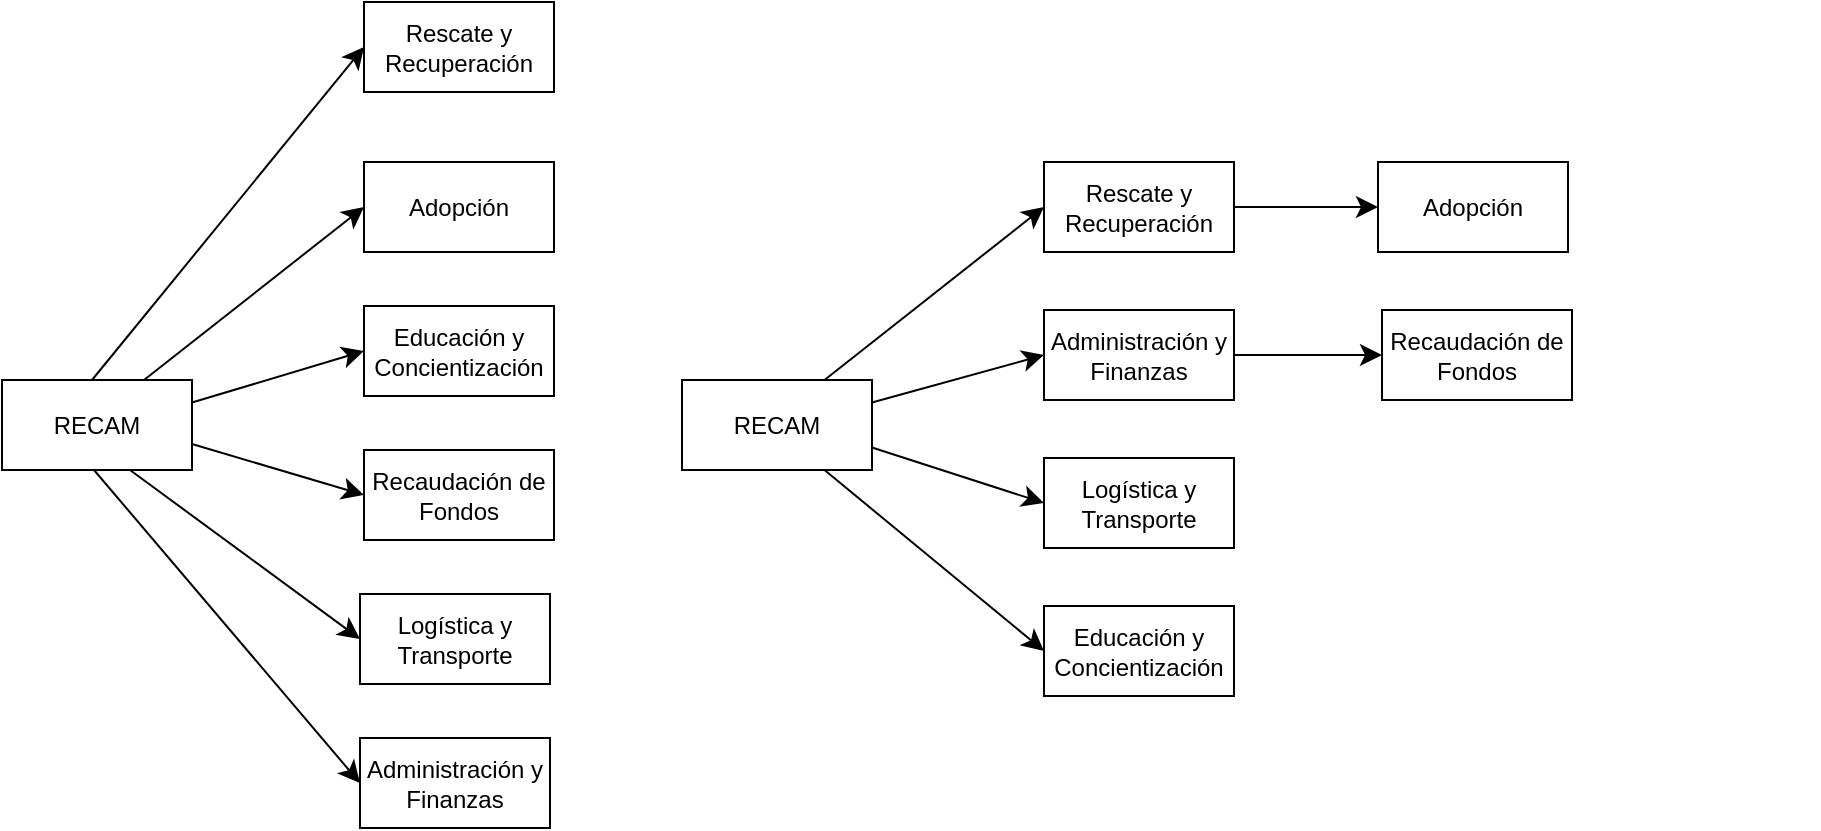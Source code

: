 <mxfile version="24.2.3" type="github">
  <diagram name="Page-1" id="MdG0VW_cVSFG9lbgoRYg">
    <mxGraphModel dx="2043" dy="1619" grid="0" gridSize="10" guides="1" tooltips="1" connect="1" arrows="1" fold="1" page="0" pageScale="1" pageWidth="827" pageHeight="1169" math="0" shadow="0">
      <root>
        <mxCell id="0" />
        <mxCell id="1" parent="0" />
        <mxCell id="gKKFZiNBQcyhOXVT-cgT-15" style="edgeStyle=none;curved=1;rounded=0;orthogonalLoop=1;jettySize=auto;html=1;exitX=1;exitY=1;exitDx=0;exitDy=0;fontSize=12;startSize=8;endSize=8;" parent="1" edge="1">
          <mxGeometry relative="1" as="geometry">
            <mxPoint x="158" y="47" as="sourcePoint" />
            <mxPoint x="158" y="47" as="targetPoint" />
          </mxGeometry>
        </mxCell>
        <mxCell id="gKKFZiNBQcyhOXVT-cgT-17" value="RECAM" style="rounded=0;whiteSpace=wrap;html=1;" parent="1" vertex="1">
          <mxGeometry x="-740" y="-15" width="95" height="45" as="geometry" />
        </mxCell>
        <mxCell id="gKKFZiNBQcyhOXVT-cgT-18" value="&lt;div&gt;Rescate y Recuperación&lt;/div&gt;" style="rounded=0;whiteSpace=wrap;html=1;" parent="1" vertex="1">
          <mxGeometry x="-559" y="-204" width="95" height="45" as="geometry" />
        </mxCell>
        <mxCell id="gKKFZiNBQcyhOXVT-cgT-19" value="&lt;div&gt;Adopción&lt;/div&gt;" style="rounded=0;whiteSpace=wrap;html=1;" parent="1" vertex="1">
          <mxGeometry x="-559" y="-124" width="95" height="45" as="geometry" />
        </mxCell>
        <mxCell id="gKKFZiNBQcyhOXVT-cgT-20" value="Educación y Concientización" style="rounded=0;whiteSpace=wrap;html=1;" parent="1" vertex="1">
          <mxGeometry x="-559" y="-52" width="95" height="45" as="geometry" />
        </mxCell>
        <mxCell id="gKKFZiNBQcyhOXVT-cgT-21" value="Recaudación de Fondos" style="rounded=0;whiteSpace=wrap;html=1;" parent="1" vertex="1">
          <mxGeometry x="-559" y="20" width="95" height="45" as="geometry" />
        </mxCell>
        <mxCell id="gKKFZiNBQcyhOXVT-cgT-22" value="&lt;div&gt;Logística y Transporte&lt;/div&gt;" style="rounded=0;whiteSpace=wrap;html=1;" parent="1" vertex="1">
          <mxGeometry x="-561" y="92" width="95" height="45" as="geometry" />
        </mxCell>
        <mxCell id="gKKFZiNBQcyhOXVT-cgT-23" value="Administración y Finanzas" style="rounded=0;whiteSpace=wrap;html=1;" parent="1" vertex="1">
          <mxGeometry x="-561" y="164" width="95" height="45" as="geometry" />
        </mxCell>
        <mxCell id="gKKFZiNBQcyhOXVT-cgT-24" value="" style="endArrow=classic;html=1;rounded=0;fontSize=12;startSize=8;endSize=8;curved=1;entryX=0;entryY=0.5;entryDx=0;entryDy=0;" parent="1" target="gKKFZiNBQcyhOXVT-cgT-18" edge="1">
          <mxGeometry width="50" height="50" relative="1" as="geometry">
            <mxPoint x="-695" y="-15" as="sourcePoint" />
            <mxPoint x="-645" y="-65" as="targetPoint" />
          </mxGeometry>
        </mxCell>
        <mxCell id="gKKFZiNBQcyhOXVT-cgT-25" value="" style="endArrow=classic;html=1;rounded=0;fontSize=12;startSize=8;endSize=8;curved=1;entryX=0;entryY=0.5;entryDx=0;entryDy=0;" parent="1" target="gKKFZiNBQcyhOXVT-cgT-19" edge="1">
          <mxGeometry width="50" height="50" relative="1" as="geometry">
            <mxPoint x="-669" y="-15" as="sourcePoint" />
            <mxPoint x="-533" y="-181" as="targetPoint" />
          </mxGeometry>
        </mxCell>
        <mxCell id="gKKFZiNBQcyhOXVT-cgT-26" value="" style="endArrow=classic;html=1;rounded=0;fontSize=12;startSize=8;endSize=8;curved=1;entryX=0;entryY=0.5;entryDx=0;entryDy=0;exitX=1;exitY=0.25;exitDx=0;exitDy=0;" parent="1" source="gKKFZiNBQcyhOXVT-cgT-17" target="gKKFZiNBQcyhOXVT-cgT-20" edge="1">
          <mxGeometry width="50" height="50" relative="1" as="geometry">
            <mxPoint x="-645" y="10" as="sourcePoint" />
            <mxPoint x="-535" y="-76" as="targetPoint" />
          </mxGeometry>
        </mxCell>
        <mxCell id="gKKFZiNBQcyhOXVT-cgT-27" value="" style="endArrow=classic;html=1;rounded=0;fontSize=12;startSize=8;endSize=8;curved=1;entryX=0;entryY=0.5;entryDx=0;entryDy=0;exitX=1;exitY=0.711;exitDx=0;exitDy=0;exitPerimeter=0;" parent="1" source="gKKFZiNBQcyhOXVT-cgT-17" target="gKKFZiNBQcyhOXVT-cgT-21" edge="1">
          <mxGeometry width="50" height="50" relative="1" as="geometry">
            <mxPoint x="-645" y="22" as="sourcePoint" />
            <mxPoint x="-559" y="-17" as="targetPoint" />
          </mxGeometry>
        </mxCell>
        <mxCell id="gKKFZiNBQcyhOXVT-cgT-28" value="" style="endArrow=classic;html=1;rounded=0;fontSize=12;startSize=8;endSize=8;curved=1;entryX=0;entryY=0.5;entryDx=0;entryDy=0;" parent="1" target="gKKFZiNBQcyhOXVT-cgT-22" edge="1">
          <mxGeometry width="50" height="50" relative="1" as="geometry">
            <mxPoint x="-676" y="30" as="sourcePoint" />
            <mxPoint x="-590" y="51" as="targetPoint" />
          </mxGeometry>
        </mxCell>
        <mxCell id="gKKFZiNBQcyhOXVT-cgT-30" value="" style="endArrow=classic;html=1;rounded=0;fontSize=12;startSize=8;endSize=8;curved=1;entryX=0;entryY=0.5;entryDx=0;entryDy=0;" parent="1" target="gKKFZiNBQcyhOXVT-cgT-23" edge="1">
          <mxGeometry width="50" height="50" relative="1" as="geometry">
            <mxPoint x="-694" y="30" as="sourcePoint" />
            <mxPoint x="-579" y="115" as="targetPoint" />
          </mxGeometry>
        </mxCell>
        <mxCell id="BRuosm_MHdr58XLll3II-17" style="edgeStyle=none;curved=1;rounded=0;orthogonalLoop=1;jettySize=auto;html=1;exitX=1;exitY=0.75;exitDx=0;exitDy=0;entryX=0;entryY=0.5;entryDx=0;entryDy=0;fontSize=12;startSize=8;endSize=8;" edge="1" parent="1" source="BRuosm_MHdr58XLll3II-1" target="BRuosm_MHdr58XLll3II-6">
          <mxGeometry relative="1" as="geometry" />
        </mxCell>
        <mxCell id="BRuosm_MHdr58XLll3II-18" style="edgeStyle=none;curved=1;rounded=0;orthogonalLoop=1;jettySize=auto;html=1;exitX=0.75;exitY=1;exitDx=0;exitDy=0;entryX=0;entryY=0.5;entryDx=0;entryDy=0;fontSize=12;startSize=8;endSize=8;" edge="1" parent="1" source="BRuosm_MHdr58XLll3II-1" target="BRuosm_MHdr58XLll3II-4">
          <mxGeometry relative="1" as="geometry" />
        </mxCell>
        <mxCell id="BRuosm_MHdr58XLll3II-1" value="RECAM" style="rounded=0;whiteSpace=wrap;html=1;" vertex="1" parent="1">
          <mxGeometry x="-400" y="-15" width="95" height="45" as="geometry" />
        </mxCell>
        <mxCell id="BRuosm_MHdr58XLll3II-15" style="edgeStyle=none;curved=1;rounded=0;orthogonalLoop=1;jettySize=auto;html=1;exitX=1;exitY=0.5;exitDx=0;exitDy=0;entryX=0;entryY=0.5;entryDx=0;entryDy=0;fontSize=12;startSize=8;endSize=8;" edge="1" parent="1" source="BRuosm_MHdr58XLll3II-2" target="BRuosm_MHdr58XLll3II-3">
          <mxGeometry relative="1" as="geometry" />
        </mxCell>
        <mxCell id="BRuosm_MHdr58XLll3II-2" value="&lt;div&gt;Rescate y Recuperación&lt;/div&gt;" style="rounded=0;whiteSpace=wrap;html=1;" vertex="1" parent="1">
          <mxGeometry x="-219" y="-124" width="95" height="45" as="geometry" />
        </mxCell>
        <mxCell id="BRuosm_MHdr58XLll3II-3" value="&lt;div&gt;Adopción&lt;/div&gt;" style="rounded=0;whiteSpace=wrap;html=1;" vertex="1" parent="1">
          <mxGeometry x="-52" y="-124" width="95" height="45" as="geometry" />
        </mxCell>
        <mxCell id="BRuosm_MHdr58XLll3II-4" value="Educación y Concientización" style="rounded=0;whiteSpace=wrap;html=1;" vertex="1" parent="1">
          <mxGeometry x="-219" y="98" width="95" height="45" as="geometry" />
        </mxCell>
        <mxCell id="BRuosm_MHdr58XLll3II-5" value="Recaudación de Fondos" style="rounded=0;whiteSpace=wrap;html=1;" vertex="1" parent="1">
          <mxGeometry x="-50" y="-50" width="95" height="45" as="geometry" />
        </mxCell>
        <mxCell id="BRuosm_MHdr58XLll3II-6" value="&lt;div&gt;Logística y Transporte&lt;/div&gt;" style="rounded=0;whiteSpace=wrap;html=1;" vertex="1" parent="1">
          <mxGeometry x="-219" y="24" width="95" height="45" as="geometry" />
        </mxCell>
        <mxCell id="BRuosm_MHdr58XLll3II-16" style="edgeStyle=none;curved=1;rounded=0;orthogonalLoop=1;jettySize=auto;html=1;exitX=1;exitY=0.5;exitDx=0;exitDy=0;entryX=0;entryY=0.5;entryDx=0;entryDy=0;fontSize=12;startSize=8;endSize=8;" edge="1" parent="1" source="BRuosm_MHdr58XLll3II-7" target="BRuosm_MHdr58XLll3II-5">
          <mxGeometry relative="1" as="geometry" />
        </mxCell>
        <mxCell id="BRuosm_MHdr58XLll3II-7" value="Administración y Finanzas" style="rounded=0;whiteSpace=wrap;html=1;" vertex="1" parent="1">
          <mxGeometry x="-219" y="-50" width="95" height="45" as="geometry" />
        </mxCell>
        <mxCell id="BRuosm_MHdr58XLll3II-8" value="" style="endArrow=classic;html=1;rounded=0;fontSize=12;startSize=8;endSize=8;curved=1;entryX=0;entryY=0.5;entryDx=0;entryDy=0;exitX=0.75;exitY=0;exitDx=0;exitDy=0;" edge="1" target="BRuosm_MHdr58XLll3II-2" parent="1" source="BRuosm_MHdr58XLll3II-1">
          <mxGeometry width="50" height="50" relative="1" as="geometry">
            <mxPoint x="-319" y="-32" as="sourcePoint" />
            <mxPoint x="-305" y="-65" as="targetPoint" />
          </mxGeometry>
        </mxCell>
        <mxCell id="BRuosm_MHdr58XLll3II-13" value="" style="endArrow=classic;html=1;rounded=0;fontSize=12;startSize=8;endSize=8;curved=1;entryX=0;entryY=0.5;entryDx=0;entryDy=0;exitX=1;exitY=0.25;exitDx=0;exitDy=0;" edge="1" target="BRuosm_MHdr58XLll3II-7" parent="1" source="BRuosm_MHdr58XLll3II-1">
          <mxGeometry width="50" height="50" relative="1" as="geometry">
            <mxPoint x="-277" y="8" as="sourcePoint" />
            <mxPoint x="-239" y="115" as="targetPoint" />
          </mxGeometry>
        </mxCell>
      </root>
    </mxGraphModel>
  </diagram>
</mxfile>
